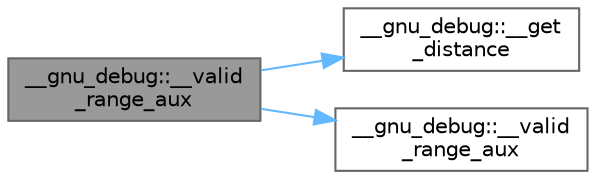digraph "__gnu_debug::__valid_range_aux"
{
 // LATEX_PDF_SIZE
  bgcolor="transparent";
  edge [fontname=Helvetica,fontsize=10,labelfontname=Helvetica,labelfontsize=10];
  node [fontname=Helvetica,fontsize=10,shape=box,height=0.2,width=0.4];
  rankdir="LR";
  Node1 [id="Node000001",label="__gnu_debug::__valid\l_range_aux",height=0.2,width=0.4,color="gray40", fillcolor="grey60", style="filled", fontcolor="black",tooltip=" "];
  Node1 -> Node2 [id="edge1_Node000001_Node000002",color="steelblue1",style="solid",tooltip=" "];
  Node2 [id="Node000002",label="__gnu_debug::__get\l_distance",height=0.2,width=0.4,color="grey40", fillcolor="white", style="filled",URL="$namespace____gnu__debug.html#a518145bac2cae219ec1ccd6d3f0fbde0",tooltip=" "];
  Node1 -> Node3 [id="edge2_Node000001_Node000003",color="steelblue1",style="solid",tooltip=" "];
  Node3 [id="Node000003",label="__gnu_debug::__valid\l_range_aux",height=0.2,width=0.4,color="grey40", fillcolor="white", style="filled",URL="$namespace____gnu__debug.html#afdeb094e78af635bfe2a0181fb79f905",tooltip=" "];
}
